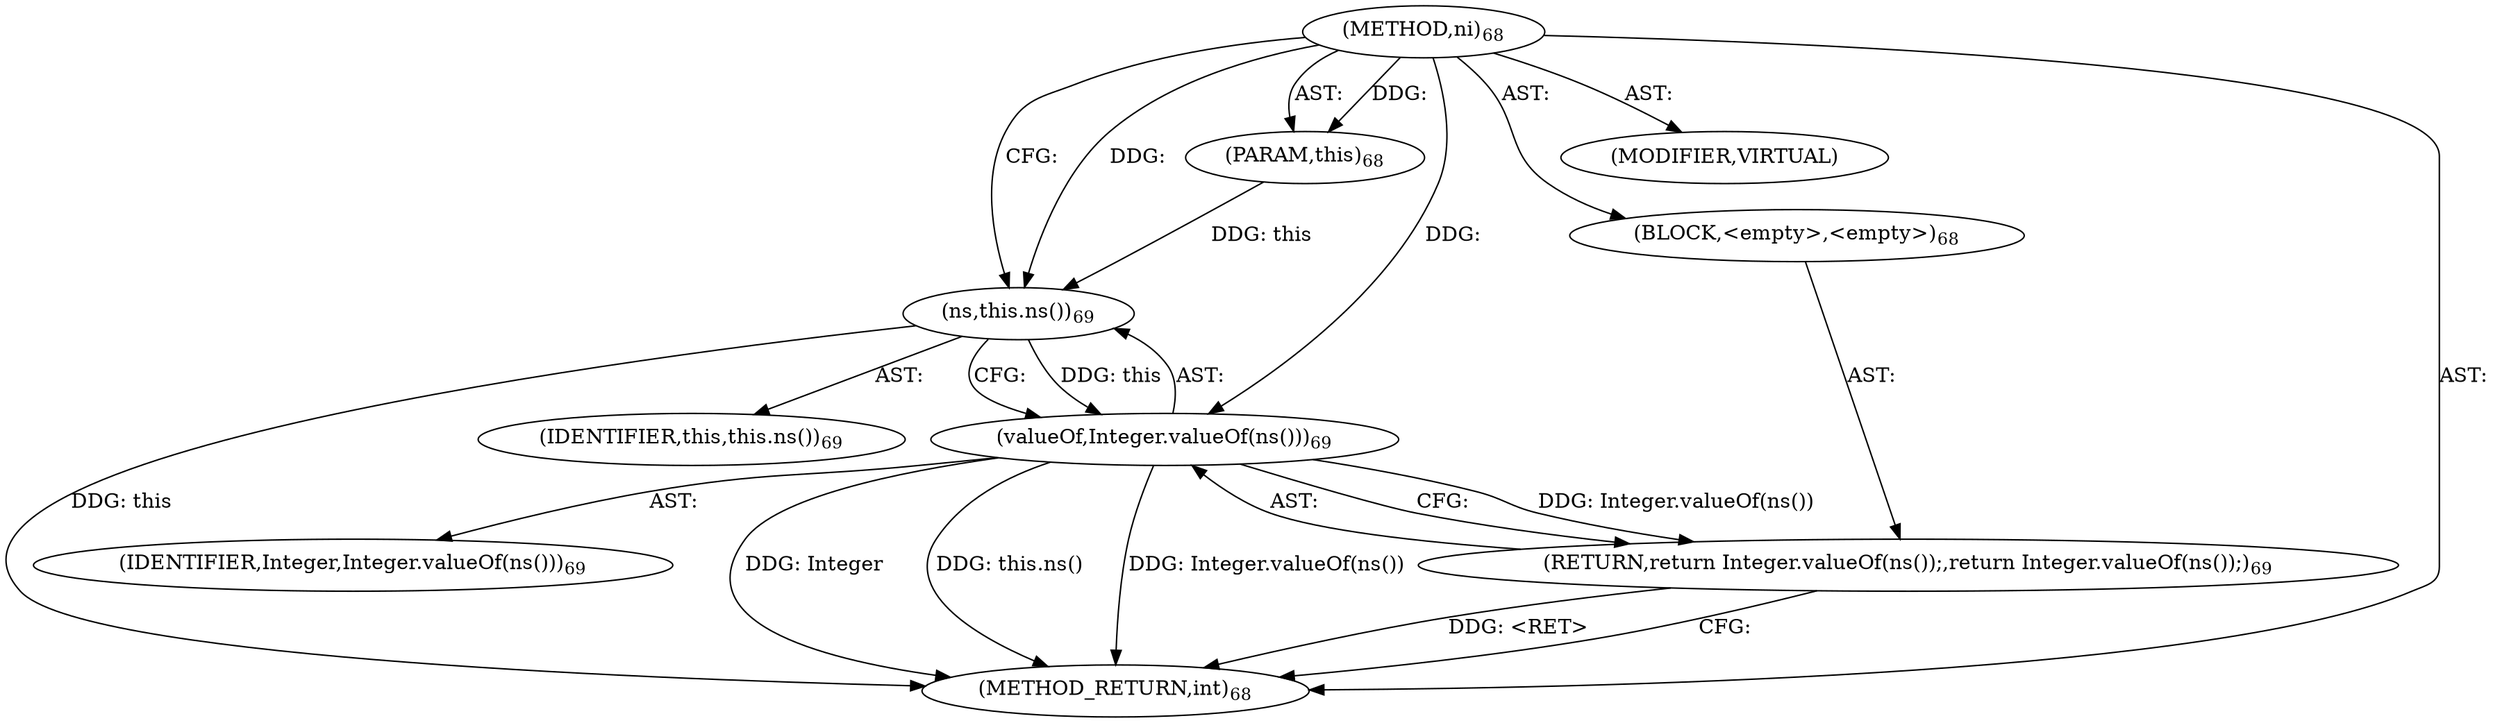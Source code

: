 digraph "ni" {  
"306" [label = <(METHOD,ni)<SUB>68</SUB>> ]
"11" [label = <(PARAM,this)<SUB>68</SUB>> ]
"307" [label = <(BLOCK,&lt;empty&gt;,&lt;empty&gt;)<SUB>68</SUB>> ]
"308" [label = <(RETURN,return Integer.valueOf(ns());,return Integer.valueOf(ns());)<SUB>69</SUB>> ]
"309" [label = <(valueOf,Integer.valueOf(ns()))<SUB>69</SUB>> ]
"310" [label = <(IDENTIFIER,Integer,Integer.valueOf(ns()))<SUB>69</SUB>> ]
"311" [label = <(ns,this.ns())<SUB>69</SUB>> ]
"10" [label = <(IDENTIFIER,this,this.ns())<SUB>69</SUB>> ]
"312" [label = <(MODIFIER,VIRTUAL)> ]
"313" [label = <(METHOD_RETURN,int)<SUB>68</SUB>> ]
  "306" -> "11"  [ label = "AST: "] 
  "306" -> "307"  [ label = "AST: "] 
  "306" -> "312"  [ label = "AST: "] 
  "306" -> "313"  [ label = "AST: "] 
  "307" -> "308"  [ label = "AST: "] 
  "308" -> "309"  [ label = "AST: "] 
  "309" -> "310"  [ label = "AST: "] 
  "309" -> "311"  [ label = "AST: "] 
  "311" -> "10"  [ label = "AST: "] 
  "308" -> "313"  [ label = "CFG: "] 
  "309" -> "308"  [ label = "CFG: "] 
  "311" -> "309"  [ label = "CFG: "] 
  "306" -> "311"  [ label = "CFG: "] 
  "308" -> "313"  [ label = "DDG: &lt;RET&gt;"] 
  "309" -> "313"  [ label = "DDG: Integer"] 
  "311" -> "313"  [ label = "DDG: this"] 
  "309" -> "313"  [ label = "DDG: this.ns()"] 
  "309" -> "313"  [ label = "DDG: Integer.valueOf(ns())"] 
  "306" -> "11"  [ label = "DDG: "] 
  "309" -> "308"  [ label = "DDG: Integer.valueOf(ns())"] 
  "306" -> "309"  [ label = "DDG: "] 
  "311" -> "309"  [ label = "DDG: this"] 
  "11" -> "311"  [ label = "DDG: this"] 
  "306" -> "311"  [ label = "DDG: "] 
}
